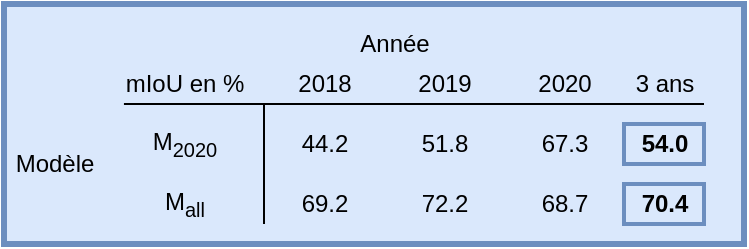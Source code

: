 <mxfile version="14.8.4" type="device"><diagram id="Q2tXcFmhulNJT2mUu70Q" name="Page-1"><mxGraphModel dx="540" dy="317" grid="1" gridSize="10" guides="1" tooltips="1" connect="1" arrows="1" fold="1" page="1" pageScale="1" pageWidth="827" pageHeight="1169" math="0" shadow="0"><root><mxCell id="0"/><mxCell id="1" parent="0"/><mxCell id="dAJbB3b-zwiPBvrVKV_J-23" value="" style="rounded=0;whiteSpace=wrap;html=1;labelBackgroundColor=none;strokeColor=#6c8ebf;strokeWidth=3;fillColor=#dae8fc;" vertex="1" parent="1"><mxGeometry x="100" y="110" width="370" height="120" as="geometry"/></mxCell><mxCell id="dAJbB3b-zwiPBvrVKV_J-1" value="Modèle" style="text;html=1;align=center;verticalAlign=middle;resizable=0;points=[];autosize=1;strokeColor=none;" vertex="1" parent="1"><mxGeometry x="100" y="180" width="50" height="20" as="geometry"/></mxCell><mxCell id="dAJbB3b-zwiPBvrVKV_J-2" value="2018" style="text;html=1;align=center;verticalAlign=middle;resizable=0;points=[];autosize=1;strokeColor=none;" vertex="1" parent="1"><mxGeometry x="240" y="140" width="40" height="20" as="geometry"/></mxCell><mxCell id="dAJbB3b-zwiPBvrVKV_J-3" value="&lt;div&gt;2019&lt;/div&gt;" style="text;html=1;align=center;verticalAlign=middle;resizable=0;points=[];autosize=1;strokeColor=none;" vertex="1" parent="1"><mxGeometry x="300" y="140" width="40" height="20" as="geometry"/></mxCell><mxCell id="dAJbB3b-zwiPBvrVKV_J-4" value="&lt;div&gt;2020&lt;/div&gt;" style="text;html=1;align=center;verticalAlign=middle;resizable=0;points=[];autosize=1;strokeColor=none;" vertex="1" parent="1"><mxGeometry x="360" y="140" width="40" height="20" as="geometry"/></mxCell><mxCell id="dAJbB3b-zwiPBvrVKV_J-5" value="3 ans" style="text;html=1;align=center;verticalAlign=middle;resizable=0;points=[];autosize=1;strokeColor=none;" vertex="1" parent="1"><mxGeometry x="410" y="140" width="40" height="20" as="geometry"/></mxCell><mxCell id="dAJbB3b-zwiPBvrVKV_J-6" value="&lt;div&gt;M&lt;sub&gt;2020&lt;/sub&gt;&lt;/div&gt;" style="text;html=1;align=center;verticalAlign=middle;resizable=0;points=[];autosize=1;strokeColor=none;" vertex="1" parent="1"><mxGeometry x="165" y="170" width="50" height="20" as="geometry"/></mxCell><mxCell id="dAJbB3b-zwiPBvrVKV_J-7" value="M&lt;sub&gt;all&lt;/sub&gt;" style="text;html=1;align=center;verticalAlign=middle;resizable=0;points=[];autosize=1;strokeColor=none;" vertex="1" parent="1"><mxGeometry x="170" y="200" width="40" height="20" as="geometry"/></mxCell><mxCell id="dAJbB3b-zwiPBvrVKV_J-8" value="44.2" style="text;html=1;align=center;verticalAlign=middle;resizable=0;points=[];autosize=1;strokeWidth=2;fillColor=#dae8fc;" vertex="1" parent="1"><mxGeometry x="240" y="170" width="40" height="20" as="geometry"/></mxCell><mxCell id="dAJbB3b-zwiPBvrVKV_J-9" value="51.8" style="text;html=1;align=center;verticalAlign=middle;resizable=0;points=[];autosize=1;strokeColor=none;" vertex="1" parent="1"><mxGeometry x="300" y="170" width="40" height="20" as="geometry"/></mxCell><mxCell id="dAJbB3b-zwiPBvrVKV_J-10" value="67.3" style="text;html=1;align=center;verticalAlign=middle;resizable=0;points=[];autosize=1;fontStyle=0;labelBorderColor=none;strokeWidth=2;" vertex="1" parent="1"><mxGeometry x="360" y="170" width="40" height="20" as="geometry"/></mxCell><mxCell id="dAJbB3b-zwiPBvrVKV_J-11" value="&lt;b&gt;54.0&lt;/b&gt;" style="text;html=1;align=center;verticalAlign=middle;resizable=0;points=[];autosize=1;strokeWidth=2;strokeColor=#6c8ebf;fillColor=#dae8fc;" vertex="1" parent="1"><mxGeometry x="410" y="170" width="40" height="20" as="geometry"/></mxCell><mxCell id="dAJbB3b-zwiPBvrVKV_J-12" value="69.2" style="text;html=1;align=center;verticalAlign=middle;resizable=0;points=[];autosize=1;fillColor=#dae8fc;strokeWidth=2;" vertex="1" parent="1"><mxGeometry x="240" y="200" width="40" height="20" as="geometry"/></mxCell><mxCell id="dAJbB3b-zwiPBvrVKV_J-13" value="72.2" style="text;html=1;align=center;verticalAlign=middle;resizable=0;points=[];autosize=1;strokeColor=none;" vertex="1" parent="1"><mxGeometry x="300" y="200" width="40" height="20" as="geometry"/></mxCell><mxCell id="dAJbB3b-zwiPBvrVKV_J-14" value="68.7" style="text;html=1;align=center;verticalAlign=middle;resizable=0;points=[];autosize=1;fontStyle=0;fillColor=#dae8fc;strokeWidth=2;" vertex="1" parent="1"><mxGeometry x="360" y="200" width="40" height="20" as="geometry"/></mxCell><mxCell id="dAJbB3b-zwiPBvrVKV_J-15" value="&lt;b&gt;70.4&lt;/b&gt;" style="text;html=1;align=center;verticalAlign=middle;resizable=0;points=[];autosize=1;fillColor=#dae8fc;strokeColor=#6c8ebf;strokeWidth=2;" vertex="1" parent="1"><mxGeometry x="410" y="200" width="40" height="20" as="geometry"/></mxCell><mxCell id="dAJbB3b-zwiPBvrVKV_J-16" value="Année" style="text;html=1;align=center;verticalAlign=middle;resizable=0;points=[];autosize=1;strokeColor=none;" vertex="1" parent="1"><mxGeometry x="270" y="120" width="50" height="20" as="geometry"/></mxCell><mxCell id="dAJbB3b-zwiPBvrVKV_J-17" value="mIoU en %" style="text;html=1;align=center;verticalAlign=middle;resizable=0;points=[];autosize=1;strokeColor=none;" vertex="1" parent="1"><mxGeometry x="155" y="140" width="70" height="20" as="geometry"/></mxCell><mxCell id="dAJbB3b-zwiPBvrVKV_J-22" value="" style="endArrow=none;html=1;fontColor=#FF3333;exitX=0.071;exitY=1;exitDx=0;exitDy=0;exitPerimeter=0;entryX=1;entryY=1;entryDx=0;entryDy=0;entryPerimeter=0;" edge="1" parent="1" source="dAJbB3b-zwiPBvrVKV_J-17" target="dAJbB3b-zwiPBvrVKV_J-5"><mxGeometry width="50" height="50" relative="1" as="geometry"><mxPoint x="280" y="280" as="sourcePoint"/><mxPoint x="330" y="230" as="targetPoint"/></mxGeometry></mxCell><mxCell id="dAJbB3b-zwiPBvrVKV_J-24" value="" style="endArrow=none;html=1;fontColor=#FF3333;" edge="1" parent="1"><mxGeometry width="50" height="50" relative="1" as="geometry"><mxPoint x="230" y="220" as="sourcePoint"/><mxPoint x="230" y="160" as="targetPoint"/></mxGeometry></mxCell></root></mxGraphModel></diagram></mxfile>